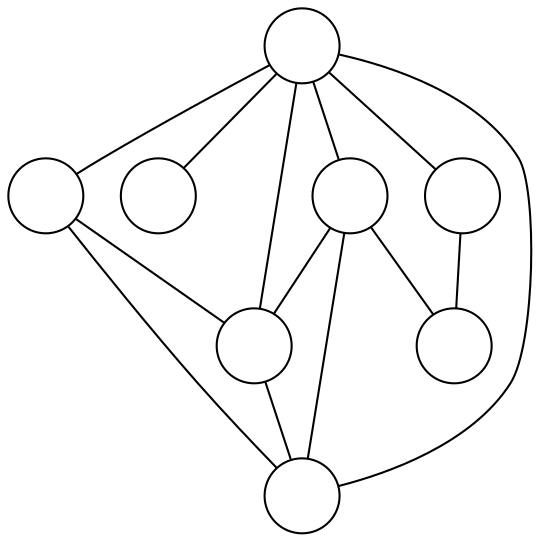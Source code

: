 graph G {
  node[label="", shape=circle]
  0;
  1;
  2;
  3;
  4;
  5;
  6;
  7;
  3 -- 0;
  4 -- 1;
  5 -- 0;
  5 -- 3;
  6 -- 0;
  6 -- 1;
  6 -- 3;
  7 -- 0;
  7 -- 2;
  7 -- 3;
  7 -- 4;
  7 -- 5;
  7 -- 6;
}
